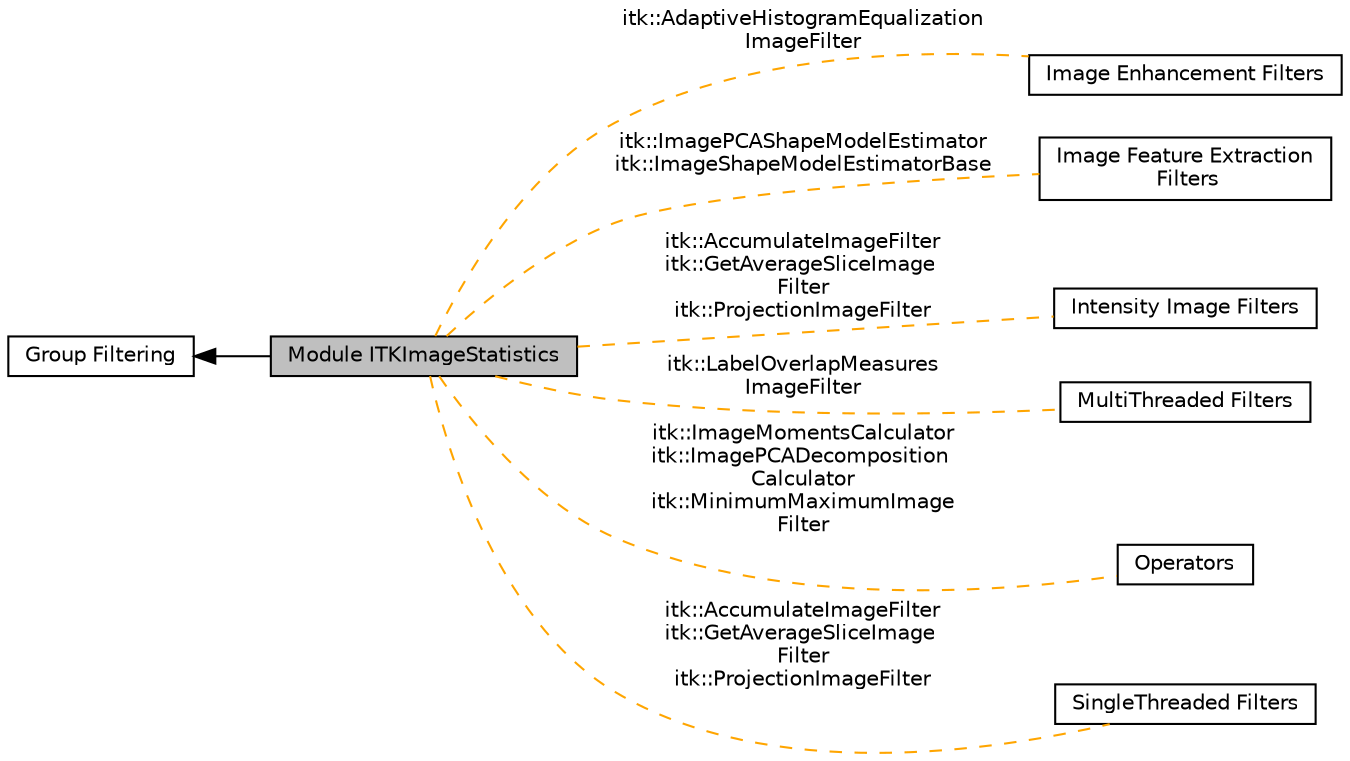 digraph "Module ITKImageStatistics"
{
  edge [fontname="Helvetica",fontsize="10",labelfontname="Helvetica",labelfontsize="10"];
  node [fontname="Helvetica",fontsize="10",shape=box];
  rankdir=LR;
  Node2 [label="Group Filtering",height=0.2,width=0.4,color="black", fillcolor="white", style="filled",URL="$group__Group-Filtering.html",tooltip=" "];
  Node1 [label="Module ITKImageStatistics",height=0.2,width=0.4,color="black", fillcolor="grey75", style="filled", fontcolor="black",tooltip=" "];
  Node5 [label="Image Enhancement Filters",height=0.2,width=0.4,color="black", fillcolor="white", style="filled",URL="$group__ImageEnhancement.html",tooltip=" "];
  Node7 [label="Image Feature Extraction\l Filters",height=0.2,width=0.4,color="black", fillcolor="white", style="filled",URL="$group__ImageFeatureExtraction.html",tooltip=" "];
  Node3 [label="Intensity Image Filters",height=0.2,width=0.4,color="black", fillcolor="white", style="filled",URL="$group__IntensityImageFilters.html",tooltip=" "];
  Node8 [label="MultiThreaded Filters",height=0.2,width=0.4,color="black", fillcolor="white", style="filled",URL="$group__MultiThreaded.html",tooltip=" "];
  Node6 [label="Operators",height=0.2,width=0.4,color="black", fillcolor="white", style="filled",URL="$group__Operators.html",tooltip=" "];
  Node4 [label="SingleThreaded Filters",height=0.2,width=0.4,color="black", fillcolor="white", style="filled",URL="$group__SingleThreaded.html",tooltip=" "];
  Node2->Node1 [shape=plaintext, dir="back", style="solid"];
  Node1->Node3 [shape=plaintext, label="itk::AccumulateImageFilter\nitk::GetAverageSliceImage\lFilter\nitk::ProjectionImageFilter", color="orange", dir="none", style="dashed"];
  Node1->Node4 [shape=plaintext, label="itk::AccumulateImageFilter\nitk::GetAverageSliceImage\lFilter\nitk::ProjectionImageFilter", color="orange", dir="none", style="dashed"];
  Node1->Node5 [shape=plaintext, label="itk::AdaptiveHistogramEqualization\lImageFilter", color="orange", dir="none", style="dashed"];
  Node1->Node6 [shape=plaintext, label="itk::ImageMomentsCalculator\nitk::ImagePCADecomposition\lCalculator\nitk::MinimumMaximumImage\lFilter", color="orange", dir="none", style="dashed"];
  Node1->Node7 [shape=plaintext, label="itk::ImagePCAShapeModelEstimator\nitk::ImageShapeModelEstimatorBase", color="orange", dir="none", style="dashed"];
  Node1->Node8 [shape=plaintext, label="itk::LabelOverlapMeasures\lImageFilter", color="orange", dir="none", style="dashed"];
}
